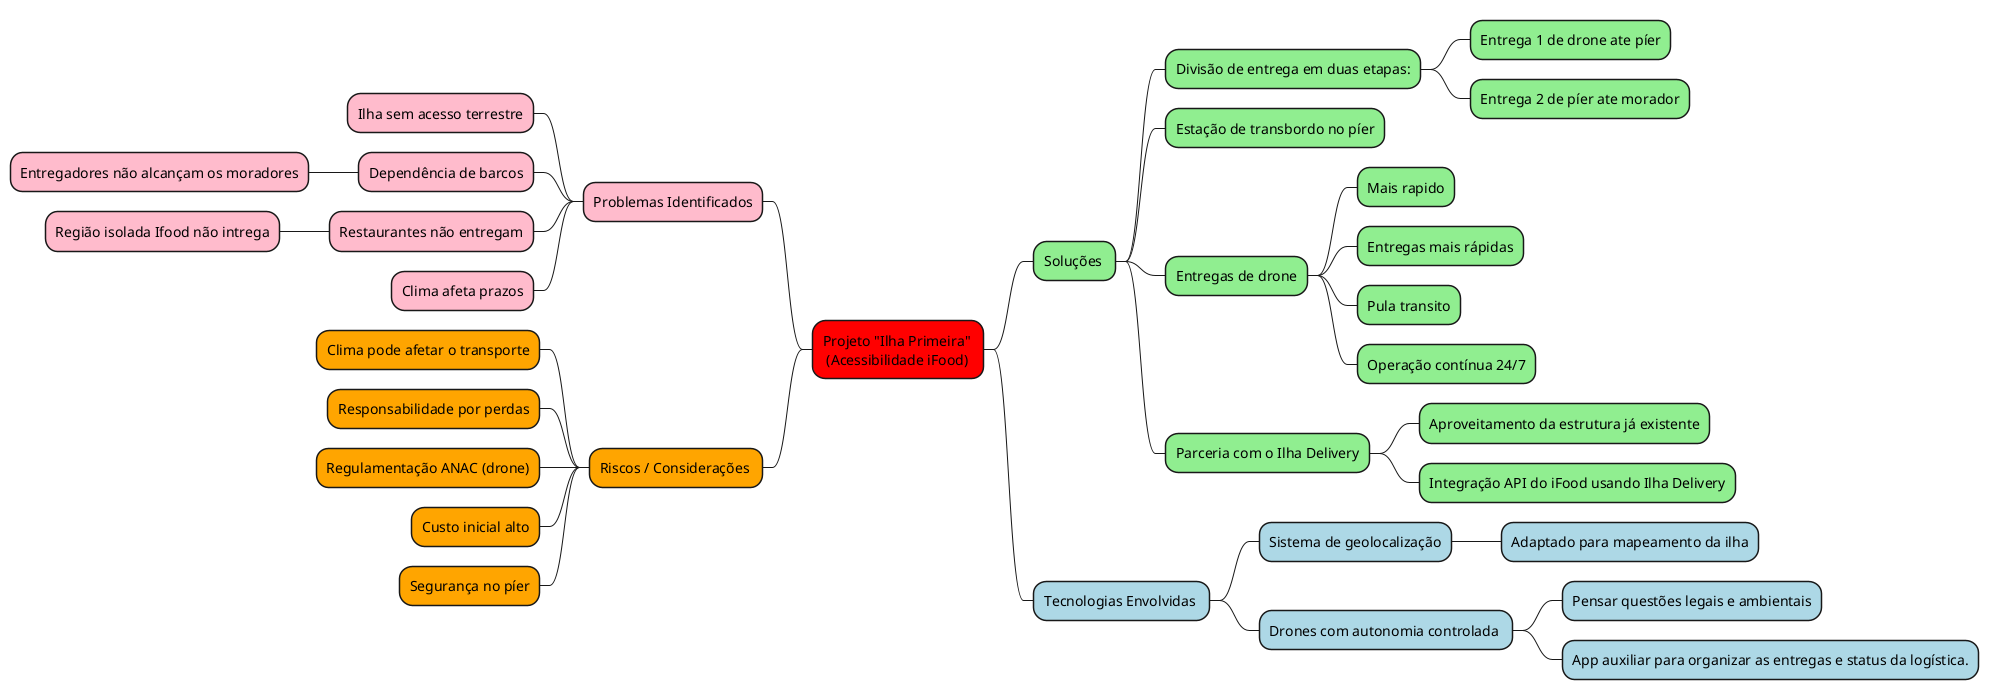 @startmindmap

<style>
mindmapDiagram {
  .green {
    BackgroundColor lightgreen
  }
  .rose {
    BackgroundColor #FFBBCC
  }
  .red {
    BackgroundColor red
  }
  .blue {
    BackgroundColor lightblue
  }
  .orange {
    BackgroundColor orange
  }
}
</style>

* Projeto "Ilha Primeira" \n (Acessibilidade iFood)<<red>>


** Soluções <<green>>
***[#lightgreen] Divisão de entrega em duas etapas:
****[#lightgreen] Entrega 1 de drone ate píer
****[#lightgreen] Entrega 2 de píer ate morador
***[#lightgreen] Estação de transbordo no píer
***[#lightgreen] Entregas de drone
****[#lightgreen] Mais rapido
****[#lightgreen] Entregas mais rápidas
****[#lightgreen] Pula transito
****[#lightgreen] Operação contínua 24/7
***[#lightgreen] Parceria com o Ilha Delivery
****[#lightgreen] Aproveitamento da estrutura já existente
****[#lightgreen] Integração API do iFood usando Ilha Delivery

** Tecnologias Envolvidas <<blue>>
***[#lightblue] Sistema de geolocalização
****[#lightblue] Adaptado para mapeamento da ilha
***[#lightblue] Drones com autonomia controlada 
****[#lightblue] Pensar questões legais e ambientais
****[#lightblue] App auxiliar para organizar as entregas e status da logística.

left side

** Problemas Identificados<<rose>>
***[#FFBBCC] Ilha sem acesso terrestre
***[#FFBBCC] Dependência de barcos
****[#FFBBCC] Entregadores não alcançam os moradores
***[#FFBBCC] Restaurantes não entregam
****[#FFBBCC] Região isolada Ifood não intrega
***[#FFBBCC] Clima afeta prazos

** Riscos / Considerações <<Orange>>
***[#Orange] Clima pode afetar o transporte
***[#Orange] Responsabilidade por perdas
***[#Orange] Regulamentação ANAC (drone)
***[#Orange] Custo inicial alto
***[#Orange] Segurança no píer



@endmindmap
